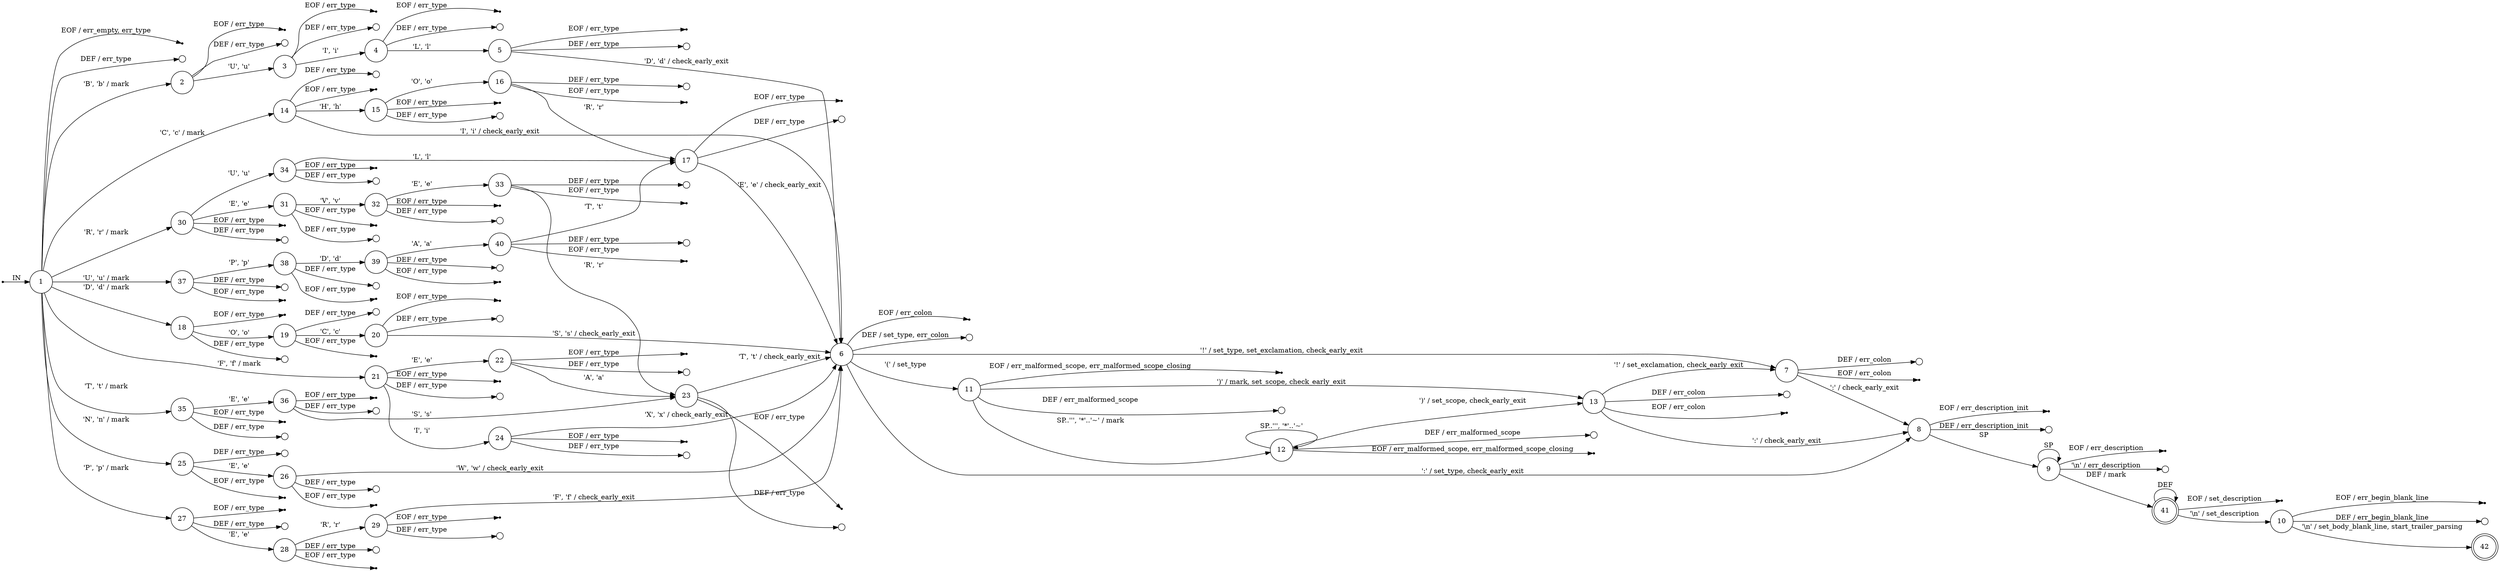 digraph conventionalcommits {
	rankdir=LR;
	node [ shape = point ];
	ENTRY;
	eof_1;
	eof_2;
	eof_3;
	eof_4;
	eof_5;
	eof_6;
	eof_7;
	eof_8;
	eof_9;
	eof_10;
	eof_11;
	eof_12;
	eof_13;
	eof_14;
	eof_15;
	eof_16;
	eof_17;
	eof_18;
	eof_19;
	eof_20;
	eof_21;
	eof_22;
	eof_23;
	eof_24;
	eof_25;
	eof_26;
	eof_27;
	eof_28;
	eof_29;
	eof_30;
	eof_31;
	eof_32;
	eof_33;
	eof_34;
	eof_35;
	eof_36;
	eof_37;
	eof_38;
	eof_39;
	eof_40;
	eof_41;
	node [ shape = circle, height = 0.2 ];
	err_1 [ label=""];
	err_2 [ label=""];
	err_3 [ label=""];
	err_4 [ label=""];
	err_5 [ label=""];
	err_6 [ label=""];
	err_7 [ label=""];
	err_8 [ label=""];
	err_9 [ label=""];
	err_10 [ label=""];
	err_11 [ label=""];
	err_12 [ label=""];
	err_13 [ label=""];
	err_14 [ label=""];
	err_15 [ label=""];
	err_16 [ label=""];
	err_17 [ label=""];
	err_18 [ label=""];
	err_19 [ label=""];
	err_20 [ label=""];
	err_21 [ label=""];
	err_22 [ label=""];
	err_23 [ label=""];
	err_24 [ label=""];
	err_25 [ label=""];
	err_26 [ label=""];
	err_27 [ label=""];
	err_28 [ label=""];
	err_29 [ label=""];
	err_30 [ label=""];
	err_31 [ label=""];
	err_32 [ label=""];
	err_33 [ label=""];
	err_34 [ label=""];
	err_35 [ label=""];
	err_36 [ label=""];
	err_37 [ label=""];
	err_38 [ label=""];
	err_39 [ label=""];
	err_40 [ label=""];
	node [ fixedsize = true, height = 0.65, shape = doublecircle ];
	41;
	42;
	node [ shape = circle ];
	1 -> 2 [ label = "'B', 'b' / mark" ];
	1 -> 14 [ label = "'C', 'c' / mark" ];
	1 -> 18 [ label = "'D', 'd' / mark" ];
	1 -> 21 [ label = "'F', 'f' / mark" ];
	1 -> 25 [ label = "'N', 'n' / mark" ];
	1 -> 27 [ label = "'P', 'p' / mark" ];
	1 -> 30 [ label = "'R', 'r' / mark" ];
	1 -> 35 [ label = "'T', 't' / mark" ];
	1 -> 37 [ label = "'U', 'u' / mark" ];
	1 -> err_1 [ label = "DEF / err_type" ];
	2 -> 3 [ label = "'U', 'u'" ];
	2 -> err_2 [ label = "DEF / err_type" ];
	3 -> 4 [ label = "'I', 'i'" ];
	3 -> err_3 [ label = "DEF / err_type" ];
	4 -> 5 [ label = "'L', 'l'" ];
	4 -> err_4 [ label = "DEF / err_type" ];
	5 -> 6 [ label = "'D', 'd' / check_early_exit" ];
	5 -> err_5 [ label = "DEF / err_type" ];
	6 -> 7 [ label = "'!' / set_type, set_exclamation, check_early_exit" ];
	6 -> 11 [ label = "'(' / set_type" ];
	6 -> 8 [ label = "':' / set_type, check_early_exit" ];
	6 -> err_6 [ label = "DEF / set_type, err_colon" ];
	7 -> 8 [ label = "':' / check_early_exit" ];
	7 -> err_7 [ label = "DEF / err_colon" ];
	8 -> 9 [ label = "SP" ];
	8 -> err_8 [ label = "DEF / err_description_init" ];
	9 -> err_9 [ label = "'\\n' / err_description" ];
	9 -> 9 [ label = "SP" ];
	9 -> 41 [ label = "DEF / mark" ];
	10 -> 42 [ label = "'\\n' / set_body_blank_line, start_trailer_parsing" ];
	10 -> err_10 [ label = "DEF / err_begin_blank_line" ];
	11 -> 12 [ label = "SP..''', '*'..'~' / mark" ];
	11 -> 13 [ label = "')' / mark, set_scope, check_early_exit" ];
	11 -> err_11 [ label = "DEF / err_malformed_scope" ];
	12 -> 12 [ label = "SP..''', '*'..'~'" ];
	12 -> 13 [ label = "')' / set_scope, check_early_exit" ];
	12 -> err_12 [ label = "DEF / err_malformed_scope" ];
	13 -> 7 [ label = "'!' / set_exclamation, check_early_exit" ];
	13 -> 8 [ label = "':' / check_early_exit" ];
	13 -> err_13 [ label = "DEF / err_colon" ];
	14 -> 15 [ label = "'H', 'h'" ];
	14 -> 6 [ label = "'I', 'i' / check_early_exit" ];
	14 -> err_14 [ label = "DEF / err_type" ];
	15 -> 16 [ label = "'O', 'o'" ];
	15 -> err_15 [ label = "DEF / err_type" ];
	16 -> 17 [ label = "'R', 'r'" ];
	16 -> err_16 [ label = "DEF / err_type" ];
	17 -> 6 [ label = "'E', 'e' / check_early_exit" ];
	17 -> err_17 [ label = "DEF / err_type" ];
	18 -> 19 [ label = "'O', 'o'" ];
	18 -> err_18 [ label = "DEF / err_type" ];
	19 -> 20 [ label = "'C', 'c'" ];
	19 -> err_19 [ label = "DEF / err_type" ];
	20 -> 6 [ label = "'S', 's' / check_early_exit" ];
	20 -> err_20 [ label = "DEF / err_type" ];
	21 -> 22 [ label = "'E', 'e'" ];
	21 -> 24 [ label = "'I', 'i'" ];
	21 -> err_21 [ label = "DEF / err_type" ];
	22 -> 23 [ label = "'A', 'a'" ];
	22 -> err_22 [ label = "DEF / err_type" ];
	23 -> 6 [ label = "'T', 't' / check_early_exit" ];
	23 -> err_23 [ label = "DEF / err_type" ];
	24 -> 6 [ label = "'X', 'x' / check_early_exit" ];
	24 -> err_24 [ label = "DEF / err_type" ];
	25 -> 26 [ label = "'E', 'e'" ];
	25 -> err_25 [ label = "DEF / err_type" ];
	26 -> 6 [ label = "'W', 'w' / check_early_exit" ];
	26 -> err_26 [ label = "DEF / err_type" ];
	27 -> 28 [ label = "'E', 'e'" ];
	27 -> err_27 [ label = "DEF / err_type" ];
	28 -> 29 [ label = "'R', 'r'" ];
	28 -> err_28 [ label = "DEF / err_type" ];
	29 -> 6 [ label = "'F', 'f' / check_early_exit" ];
	29 -> err_29 [ label = "DEF / err_type" ];
	30 -> 31 [ label = "'E', 'e'" ];
	30 -> 34 [ label = "'U', 'u'" ];
	30 -> err_30 [ label = "DEF / err_type" ];
	31 -> 32 [ label = "'V', 'v'" ];
	31 -> err_31 [ label = "DEF / err_type" ];
	32 -> 33 [ label = "'E', 'e'" ];
	32 -> err_32 [ label = "DEF / err_type" ];
	33 -> 23 [ label = "'R', 'r'" ];
	33 -> err_33 [ label = "DEF / err_type" ];
	34 -> 17 [ label = "'L', 'l'" ];
	34 -> err_34 [ label = "DEF / err_type" ];
	35 -> 36 [ label = "'E', 'e'" ];
	35 -> err_35 [ label = "DEF / err_type" ];
	36 -> 23 [ label = "'S', 's'" ];
	36 -> err_36 [ label = "DEF / err_type" ];
	37 -> 38 [ label = "'P', 'p'" ];
	37 -> err_37 [ label = "DEF / err_type" ];
	38 -> 39 [ label = "'D', 'd'" ];
	38 -> err_38 [ label = "DEF / err_type" ];
	39 -> 40 [ label = "'A', 'a'" ];
	39 -> err_39 [ label = "DEF / err_type" ];
	40 -> 17 [ label = "'T', 't'" ];
	40 -> err_40 [ label = "DEF / err_type" ];
	41 -> 10 [ label = "'\\n' / set_description" ];
	41 -> 41 [ label = "DEF" ];
	ENTRY -> 1 [ label = "IN" ];
	1 -> eof_1 [ label = "EOF / err_empty, err_type" ];
	2 -> eof_2 [ label = "EOF / err_type" ];
	3 -> eof_3 [ label = "EOF / err_type" ];
	4 -> eof_4 [ label = "EOF / err_type" ];
	5 -> eof_5 [ label = "EOF / err_type" ];
	6 -> eof_6 [ label = "EOF / err_colon" ];
	7 -> eof_7 [ label = "EOF / err_colon" ];
	8 -> eof_8 [ label = "EOF / err_description_init" ];
	9 -> eof_9 [ label = "EOF / err_description" ];
	10 -> eof_10 [ label = "EOF / err_begin_blank_line" ];
	11 -> eof_11 [ label = "EOF / err_malformed_scope, err_malformed_scope_closing" ];
	12 -> eof_12 [ label = "EOF / err_malformed_scope, err_malformed_scope_closing" ];
	13 -> eof_13 [ label = "EOF / err_colon" ];
	14 -> eof_14 [ label = "EOF / err_type" ];
	15 -> eof_15 [ label = "EOF / err_type" ];
	16 -> eof_16 [ label = "EOF / err_type" ];
	17 -> eof_17 [ label = "EOF / err_type" ];
	18 -> eof_18 [ label = "EOF / err_type" ];
	19 -> eof_19 [ label = "EOF / err_type" ];
	20 -> eof_20 [ label = "EOF / err_type" ];
	21 -> eof_21 [ label = "EOF / err_type" ];
	22 -> eof_22 [ label = "EOF / err_type" ];
	23 -> eof_23 [ label = "EOF / err_type" ];
	24 -> eof_24 [ label = "EOF / err_type" ];
	25 -> eof_25 [ label = "EOF / err_type" ];
	26 -> eof_26 [ label = "EOF / err_type" ];
	27 -> eof_27 [ label = "EOF / err_type" ];
	28 -> eof_28 [ label = "EOF / err_type" ];
	29 -> eof_29 [ label = "EOF / err_type" ];
	30 -> eof_30 [ label = "EOF / err_type" ];
	31 -> eof_31 [ label = "EOF / err_type" ];
	32 -> eof_32 [ label = "EOF / err_type" ];
	33 -> eof_33 [ label = "EOF / err_type" ];
	34 -> eof_34 [ label = "EOF / err_type" ];
	35 -> eof_35 [ label = "EOF / err_type" ];
	36 -> eof_36 [ label = "EOF / err_type" ];
	37 -> eof_37 [ label = "EOF / err_type" ];
	38 -> eof_38 [ label = "EOF / err_type" ];
	39 -> eof_39 [ label = "EOF / err_type" ];
	40 -> eof_40 [ label = "EOF / err_type" ];
	41 -> eof_41 [ label = "EOF / set_description" ];
}
